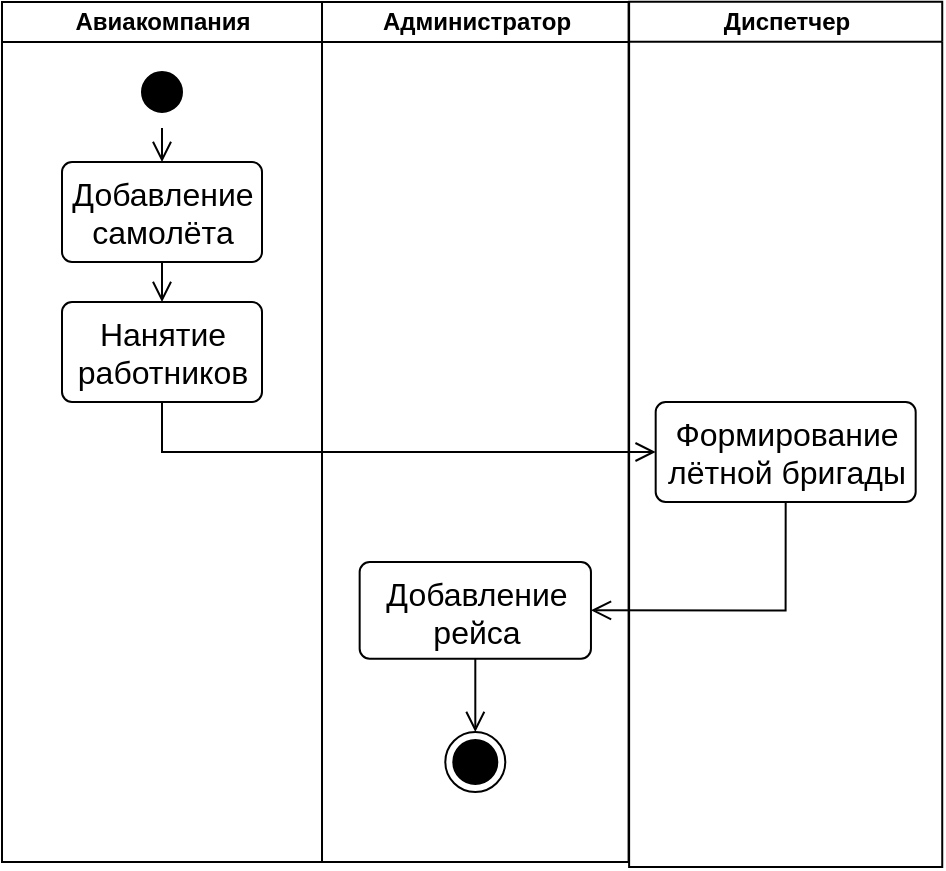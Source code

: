 <mxfile version="20.7.4" type="device"><diagram id="prtHgNgQTEPvFCAcTncT" name="Page-1"><mxGraphModel dx="1050" dy="588" grid="1" gridSize="10" guides="1" tooltips="1" connect="1" arrows="1" fold="1" page="1" pageScale="1" pageWidth="827" pageHeight="1169" math="0" shadow="0"><root><mxCell id="0"/><mxCell id="1" parent="0"/><mxCell id="dNxyNK7c78bLwvsdeMH5-20" value="Диспетчер" style="swimlane;html=1;startSize=20;horizontal=0;rotation=90;" parent="1" vertex="1"><mxGeometry x="615.51" y="217.89" width="432.66" height="156.56" as="geometry"/></mxCell><mxCell id="LMWKwUCUtwWZXOv6-3pL-4" value="&lt;div&gt;Формирование&lt;/div&gt;&lt;div&gt;лётной бригады&lt;br&gt;&lt;/div&gt;" style="html=1;align=center;verticalAlign=top;rounded=1;absoluteArcSize=1;arcSize=10;dashed=0;fontSize=16;" vertex="1" parent="dNxyNK7c78bLwvsdeMH5-20"><mxGeometry x="151.33" y="62.11" width="130" height="50" as="geometry"/></mxCell><mxCell id="dNxyNK7c78bLwvsdeMH5-21" value="Администратор" style="swimlane;html=1;startSize=20;horizontal=0;rotation=90;" parent="1" vertex="1"><mxGeometry x="461.65" y="218.36" width="430" height="153.29" as="geometry"/></mxCell><mxCell id="LMWKwUCUtwWZXOv6-3pL-6" value="&lt;div&gt;Добавление&lt;/div&gt;&lt;div&gt;рейса&lt;/div&gt;" style="html=1;align=center;verticalAlign=top;rounded=1;absoluteArcSize=1;arcSize=10;dashed=0;fontSize=16;" vertex="1" parent="dNxyNK7c78bLwvsdeMH5-21"><mxGeometry x="157.18" y="141.64" width="115.65" height="48.36" as="geometry"/></mxCell><mxCell id="dNxyNK7c78bLwvsdeMH5-22" value="Авиакомпания" style="swimlane;html=1;startSize=20;horizontal=0;rotation=90;" parent="1" vertex="1"><mxGeometry x="305" y="215" width="430" height="160" as="geometry"/></mxCell><mxCell id="LMWKwUCUtwWZXOv6-3pL-1" value="" style="ellipse;fillColor=strokeColor;fontSize=16;" vertex="1" parent="dNxyNK7c78bLwvsdeMH5-22"><mxGeometry x="205" y="-100" width="20" height="20" as="geometry"/></mxCell><mxCell id="LMWKwUCUtwWZXOv6-3pL-2" value="&lt;div&gt;Нанятие&lt;/div&gt;&lt;div&gt;работников&lt;/div&gt;" style="html=1;align=center;verticalAlign=top;rounded=1;absoluteArcSize=1;arcSize=10;dashed=0;fontSize=16;" vertex="1" parent="dNxyNK7c78bLwvsdeMH5-22"><mxGeometry x="165" y="15" width="100" height="50" as="geometry"/></mxCell><mxCell id="LMWKwUCUtwWZXOv6-3pL-3" value="&lt;div&gt;Добавление&lt;/div&gt;&lt;div&gt;самолёта&lt;/div&gt;" style="html=1;align=center;verticalAlign=top;rounded=1;absoluteArcSize=1;arcSize=10;dashed=0;fontSize=16;" vertex="1" parent="dNxyNK7c78bLwvsdeMH5-22"><mxGeometry x="165" y="-55" width="100" height="50" as="geometry"/></mxCell><mxCell id="LMWKwUCUtwWZXOv6-3pL-10" value="" style="endArrow=open;startArrow=none;endFill=0;startFill=0;endSize=8;html=1;verticalAlign=bottom;labelBackgroundColor=none;strokeWidth=1;rounded=0;fontSize=12;sourcePerimeterSpacing=8;targetPerimeterSpacing=8;curved=1;entryX=0.5;entryY=0;entryDx=0;entryDy=0;" edge="1" parent="dNxyNK7c78bLwvsdeMH5-22" source="LMWKwUCUtwWZXOv6-3pL-1" target="LMWKwUCUtwWZXOv6-3pL-3"><mxGeometry width="160" relative="1" as="geometry"><mxPoint x="295" y="75" as="sourcePoint"/><mxPoint x="455" y="75" as="targetPoint"/></mxGeometry></mxCell><mxCell id="LMWKwUCUtwWZXOv6-3pL-12" value="" style="endArrow=open;startArrow=none;endFill=0;startFill=0;endSize=8;html=1;verticalAlign=bottom;labelBackgroundColor=none;strokeWidth=1;rounded=0;fontSize=12;sourcePerimeterSpacing=8;targetPerimeterSpacing=8;curved=1;exitX=0.5;exitY=1;exitDx=0;exitDy=0;entryX=0.5;entryY=0;entryDx=0;entryDy=0;" edge="1" parent="dNxyNK7c78bLwvsdeMH5-22" source="LMWKwUCUtwWZXOv6-3pL-3" target="LMWKwUCUtwWZXOv6-3pL-2"><mxGeometry width="160" relative="1" as="geometry"><mxPoint x="385" y="-15" as="sourcePoint"/><mxPoint x="545" y="-15" as="targetPoint"/></mxGeometry></mxCell><mxCell id="LMWKwUCUtwWZXOv6-3pL-9" value="" style="ellipse;html=1;shape=endState;fillColor=strokeColor;fontSize=16;" vertex="1" parent="1"><mxGeometry x="661.65" y="445" width="30" height="30" as="geometry"/></mxCell><mxCell id="LMWKwUCUtwWZXOv6-3pL-13" value="" style="endArrow=open;startArrow=none;endFill=0;startFill=0;endSize=8;html=1;verticalAlign=bottom;labelBackgroundColor=none;strokeWidth=1;rounded=0;fontSize=12;sourcePerimeterSpacing=8;targetPerimeterSpacing=8;entryX=0;entryY=0.5;entryDx=0;entryDy=0;exitX=0.5;exitY=1;exitDx=0;exitDy=0;edgeStyle=orthogonalEdgeStyle;" edge="1" parent="1" source="LMWKwUCUtwWZXOv6-3pL-2" target="LMWKwUCUtwWZXOv6-3pL-4"><mxGeometry width="160" relative="1" as="geometry"><mxPoint x="520" y="300" as="sourcePoint"/><mxPoint x="680" y="370" as="targetPoint"/></mxGeometry></mxCell><mxCell id="LMWKwUCUtwWZXOv6-3pL-16" value="" style="endArrow=open;startArrow=none;endFill=0;startFill=0;endSize=8;html=1;verticalAlign=bottom;labelBackgroundColor=none;strokeWidth=1;rounded=0;fontSize=12;sourcePerimeterSpacing=8;targetPerimeterSpacing=8;exitX=0.5;exitY=1;exitDx=0;exitDy=0;entryX=1;entryY=0.5;entryDx=0;entryDy=0;edgeStyle=orthogonalEdgeStyle;" edge="1" parent="1" source="LMWKwUCUtwWZXOv6-3pL-4" target="LMWKwUCUtwWZXOv6-3pL-6"><mxGeometry width="160" relative="1" as="geometry"><mxPoint x="500" y="330" as="sourcePoint"/><mxPoint x="660" y="330" as="targetPoint"/></mxGeometry></mxCell><mxCell id="LMWKwUCUtwWZXOv6-3pL-17" value="" style="endArrow=open;startArrow=none;endFill=0;startFill=0;endSize=8;html=1;verticalAlign=bottom;labelBackgroundColor=none;strokeWidth=1;rounded=0;fontSize=12;sourcePerimeterSpacing=8;targetPerimeterSpacing=8;exitX=0.5;exitY=1;exitDx=0;exitDy=0;entryX=0.5;entryY=0;entryDx=0;entryDy=0;" edge="1" parent="1" source="LMWKwUCUtwWZXOv6-3pL-6" target="LMWKwUCUtwWZXOv6-3pL-9"><mxGeometry width="160" relative="1" as="geometry"><mxPoint x="540" y="370" as="sourcePoint"/><mxPoint x="700" y="370" as="targetPoint"/></mxGeometry></mxCell></root></mxGraphModel></diagram></mxfile>